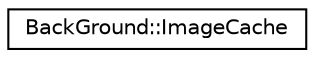 digraph G
{
  edge [fontname="Helvetica",fontsize="10",labelfontname="Helvetica",labelfontsize="10"];
  node [fontname="Helvetica",fontsize="10",shape=record];
  rankdir="LR";
  Node1 [label="BackGround::ImageCache",height=0.2,width=0.4,color="black", fillcolor="white", style="filled",URL="$d4/d9c/classBackGround_1_1ImageCache.html"];
}
